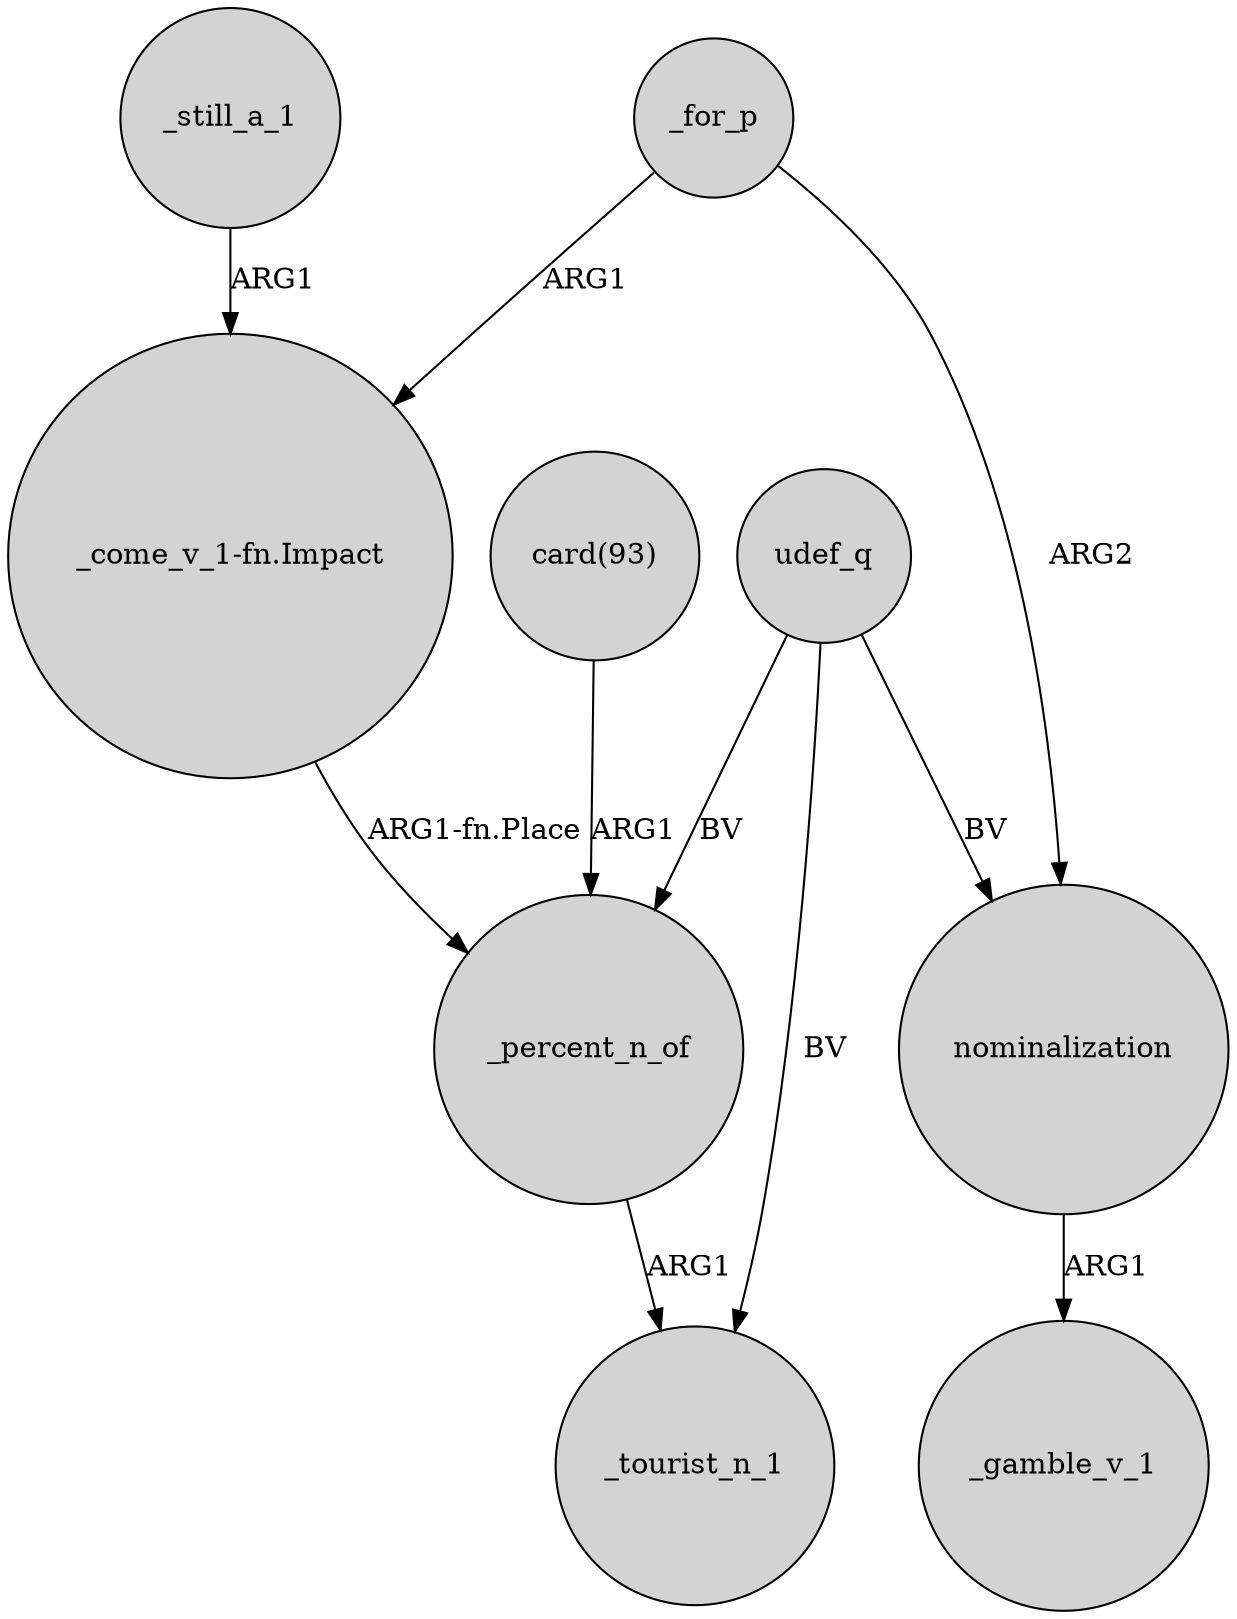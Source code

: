 digraph {
	node [shape=circle style=filled]
	_percent_n_of -> _tourist_n_1 [label=ARG1]
	udef_q -> _percent_n_of [label=BV]
	_still_a_1 -> "_come_v_1-fn.Impact" [label=ARG1]
	"_come_v_1-fn.Impact" -> _percent_n_of [label="ARG1-fn.Place"]
	_for_p -> nominalization [label=ARG2]
	nominalization -> _gamble_v_1 [label=ARG1]
	udef_q -> _tourist_n_1 [label=BV]
	"card(93)" -> _percent_n_of [label=ARG1]
	udef_q -> nominalization [label=BV]
	_for_p -> "_come_v_1-fn.Impact" [label=ARG1]
}
